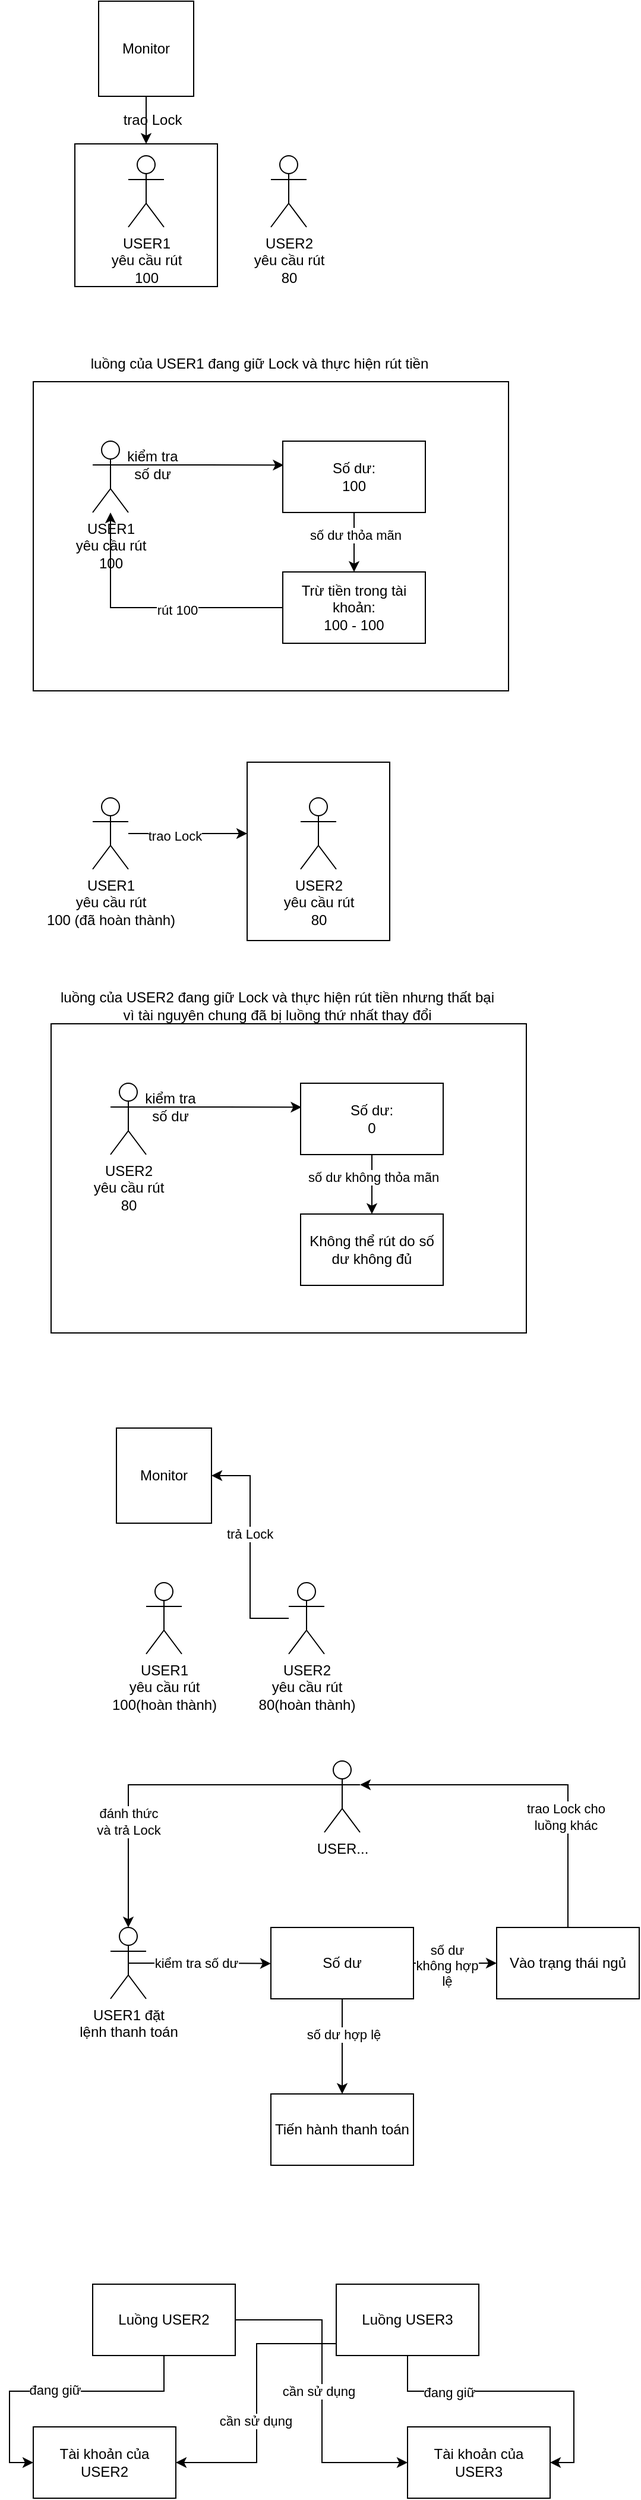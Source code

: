 <mxfile version="20.3.0" type="device"><diagram id="Vy4MacCrb301QjKu0-T7" name="Page-1"><mxGraphModel dx="1422" dy="880" grid="1" gridSize="10" guides="1" tooltips="1" connect="1" arrows="1" fold="1" page="1" pageScale="1" pageWidth="850" pageHeight="1100" math="0" shadow="0"><root><mxCell id="0"/><mxCell id="1" parent="0"/><mxCell id="_M1S3495VIPObPnh0V1J-35" value="" style="rounded=0;whiteSpace=wrap;html=1;" parent="1" vertex="1"><mxGeometry x="85" y="160" width="120" height="120" as="geometry"/></mxCell><mxCell id="_M1S3495VIPObPnh0V1J-30" value="" style="rounded=0;whiteSpace=wrap;html=1;" parent="1" vertex="1"><mxGeometry x="50" y="360" width="400" height="260" as="geometry"/></mxCell><mxCell id="_M1S3495VIPObPnh0V1J-23" style="edgeStyle=orthogonalEdgeStyle;rounded=0;orthogonalLoop=1;jettySize=auto;html=1;exitX=1;exitY=0.333;exitDx=0;exitDy=0;exitPerimeter=0;entryX=0.006;entryY=0.336;entryDx=0;entryDy=0;entryPerimeter=0;" parent="1" source="_M1S3495VIPObPnh0V1J-1" target="_M1S3495VIPObPnh0V1J-22" edge="1"><mxGeometry relative="1" as="geometry"/></mxCell><mxCell id="_M1S3495VIPObPnh0V1J-1" value="USER1&lt;br&gt;yêu cầu rút&lt;br&gt;100" style="shape=umlActor;verticalLabelPosition=bottom;verticalAlign=top;html=1;outlineConnect=0;" parent="1" vertex="1"><mxGeometry x="100" y="410" width="30" height="60" as="geometry"/></mxCell><mxCell id="_M1S3495VIPObPnh0V1J-26" value="" style="edgeStyle=orthogonalEdgeStyle;rounded=0;orthogonalLoop=1;jettySize=auto;html=1;" parent="1" source="_M1S3495VIPObPnh0V1J-22" target="_M1S3495VIPObPnh0V1J-25" edge="1"><mxGeometry relative="1" as="geometry"/></mxCell><mxCell id="_M1S3495VIPObPnh0V1J-27" value="số dư thỏa mãn" style="edgeLabel;html=1;align=center;verticalAlign=middle;resizable=0;points=[];" parent="_M1S3495VIPObPnh0V1J-26" vertex="1" connectable="0"><mxGeometry x="-0.24" y="1" relative="1" as="geometry"><mxPoint as="offset"/></mxGeometry></mxCell><mxCell id="_M1S3495VIPObPnh0V1J-22" value="Số dư:&lt;br&gt;100" style="rounded=0;whiteSpace=wrap;html=1;" parent="1" vertex="1"><mxGeometry x="260" y="410" width="120" height="60" as="geometry"/></mxCell><mxCell id="_M1S3495VIPObPnh0V1J-24" value="kiểm tra&lt;br&gt;số dư" style="text;html=1;align=center;verticalAlign=middle;resizable=0;points=[];autosize=1;strokeColor=none;fillColor=none;" parent="1" vertex="1"><mxGeometry x="115" y="410" width="70" height="40" as="geometry"/></mxCell><mxCell id="_M1S3495VIPObPnh0V1J-28" style="edgeStyle=orthogonalEdgeStyle;rounded=0;orthogonalLoop=1;jettySize=auto;html=1;" parent="1" source="_M1S3495VIPObPnh0V1J-25" target="_M1S3495VIPObPnh0V1J-1" edge="1"><mxGeometry relative="1" as="geometry"/></mxCell><mxCell id="_M1S3495VIPObPnh0V1J-29" value="rút 100" style="edgeLabel;html=1;align=center;verticalAlign=middle;resizable=0;points=[];" parent="_M1S3495VIPObPnh0V1J-28" vertex="1" connectable="0"><mxGeometry x="-0.204" y="2" relative="1" as="geometry"><mxPoint as="offset"/></mxGeometry></mxCell><mxCell id="_M1S3495VIPObPnh0V1J-25" value="Trừ tiền trong tài khoản:&lt;br&gt;100 - 100" style="rounded=0;whiteSpace=wrap;html=1;" parent="1" vertex="1"><mxGeometry x="260" y="520" width="120" height="60" as="geometry"/></mxCell><mxCell id="_M1S3495VIPObPnh0V1J-31" value="luồng của USER1 đang giữ Lock và thực hiện rút tiền" style="text;html=1;align=center;verticalAlign=middle;resizable=0;points=[];autosize=1;strokeColor=none;fillColor=none;" parent="1" vertex="1"><mxGeometry x="85" y="330" width="310" height="30" as="geometry"/></mxCell><mxCell id="_M1S3495VIPObPnh0V1J-36" style="edgeStyle=orthogonalEdgeStyle;rounded=0;orthogonalLoop=1;jettySize=auto;html=1;" parent="1" source="_M1S3495VIPObPnh0V1J-32" target="_M1S3495VIPObPnh0V1J-35" edge="1"><mxGeometry relative="1" as="geometry"/></mxCell><mxCell id="_M1S3495VIPObPnh0V1J-32" value="Monitor" style="whiteSpace=wrap;html=1;aspect=fixed;" parent="1" vertex="1"><mxGeometry x="105" y="40" width="80" height="80" as="geometry"/></mxCell><mxCell id="_M1S3495VIPObPnh0V1J-33" value="USER1&lt;br&gt;yêu cầu rút&lt;br&gt;100" style="shape=umlActor;verticalLabelPosition=bottom;verticalAlign=top;html=1;outlineConnect=0;" parent="1" vertex="1"><mxGeometry x="130" y="170" width="30" height="60" as="geometry"/></mxCell><mxCell id="_M1S3495VIPObPnh0V1J-34" value="USER2&lt;br&gt;yêu cầu rút&lt;br&gt;80" style="shape=umlActor;verticalLabelPosition=bottom;verticalAlign=top;html=1;outlineConnect=0;" parent="1" vertex="1"><mxGeometry x="250" y="170" width="30" height="60" as="geometry"/></mxCell><mxCell id="_M1S3495VIPObPnh0V1J-37" value="trao Lock" style="text;html=1;align=center;verticalAlign=middle;resizable=0;points=[];autosize=1;strokeColor=none;fillColor=none;" parent="1" vertex="1"><mxGeometry x="115" y="125" width="70" height="30" as="geometry"/></mxCell><mxCell id="_M1S3495VIPObPnh0V1J-40" style="edgeStyle=orthogonalEdgeStyle;rounded=0;orthogonalLoop=1;jettySize=auto;html=1;" parent="1" source="_M1S3495VIPObPnh0V1J-39" edge="1"><mxGeometry relative="1" as="geometry"><mxPoint x="230" y="740" as="targetPoint"/></mxGeometry></mxCell><mxCell id="_M1S3495VIPObPnh0V1J-42" value="trao Lock" style="edgeLabel;html=1;align=center;verticalAlign=middle;resizable=0;points=[];" parent="_M1S3495VIPObPnh0V1J-40" vertex="1" connectable="0"><mxGeometry x="-0.227" y="-2" relative="1" as="geometry"><mxPoint as="offset"/></mxGeometry></mxCell><mxCell id="_M1S3495VIPObPnh0V1J-39" value="USER1&lt;br&gt;yêu cầu rút&lt;br&gt;100 (đã hoàn thành)" style="shape=umlActor;verticalLabelPosition=bottom;verticalAlign=top;html=1;outlineConnect=0;" parent="1" vertex="1"><mxGeometry x="100" y="710" width="30" height="60" as="geometry"/></mxCell><mxCell id="_M1S3495VIPObPnh0V1J-41" value="" style="rounded=0;whiteSpace=wrap;html=1;" parent="1" vertex="1"><mxGeometry x="230" y="680" width="120" height="150" as="geometry"/></mxCell><mxCell id="_M1S3495VIPObPnh0V1J-43" value="USER2&lt;br&gt;yêu cầu rút&lt;br&gt;80" style="shape=umlActor;verticalLabelPosition=bottom;verticalAlign=top;html=1;outlineConnect=0;" parent="1" vertex="1"><mxGeometry x="275" y="710" width="30" height="60" as="geometry"/></mxCell><mxCell id="_M1S3495VIPObPnh0V1J-44" value="" style="rounded=0;whiteSpace=wrap;html=1;" parent="1" vertex="1"><mxGeometry x="65" y="900" width="400" height="260" as="geometry"/></mxCell><mxCell id="_M1S3495VIPObPnh0V1J-45" style="edgeStyle=orthogonalEdgeStyle;rounded=0;orthogonalLoop=1;jettySize=auto;html=1;exitX=1;exitY=0.333;exitDx=0;exitDy=0;exitPerimeter=0;entryX=0.006;entryY=0.336;entryDx=0;entryDy=0;entryPerimeter=0;" parent="1" source="_M1S3495VIPObPnh0V1J-46" target="_M1S3495VIPObPnh0V1J-49" edge="1"><mxGeometry relative="1" as="geometry"/></mxCell><mxCell id="_M1S3495VIPObPnh0V1J-46" value="USER2&lt;br&gt;yêu cầu rút&lt;br&gt;80" style="shape=umlActor;verticalLabelPosition=bottom;verticalAlign=top;html=1;outlineConnect=0;" parent="1" vertex="1"><mxGeometry x="115" y="950" width="30" height="60" as="geometry"/></mxCell><mxCell id="_M1S3495VIPObPnh0V1J-47" value="" style="edgeStyle=orthogonalEdgeStyle;rounded=0;orthogonalLoop=1;jettySize=auto;html=1;" parent="1" source="_M1S3495VIPObPnh0V1J-49" edge="1"><mxGeometry relative="1" as="geometry"><mxPoint x="335" y="1060" as="targetPoint"/></mxGeometry></mxCell><mxCell id="_M1S3495VIPObPnh0V1J-48" value="số dư không thỏa mãn" style="edgeLabel;html=1;align=center;verticalAlign=middle;resizable=0;points=[];" parent="_M1S3495VIPObPnh0V1J-47" vertex="1" connectable="0"><mxGeometry x="-0.24" y="1" relative="1" as="geometry"><mxPoint as="offset"/></mxGeometry></mxCell><mxCell id="_M1S3495VIPObPnh0V1J-49" value="Số dư:&lt;br&gt;0" style="rounded=0;whiteSpace=wrap;html=1;" parent="1" vertex="1"><mxGeometry x="275" y="950" width="120" height="60" as="geometry"/></mxCell><mxCell id="_M1S3495VIPObPnh0V1J-50" value="kiểm tra&lt;br&gt;số dư" style="text;html=1;align=center;verticalAlign=middle;resizable=0;points=[];autosize=1;strokeColor=none;fillColor=none;" parent="1" vertex="1"><mxGeometry x="130" y="950" width="70" height="40" as="geometry"/></mxCell><mxCell id="_M1S3495VIPObPnh0V1J-54" value="luồng của USER2 đang giữ Lock và thực hiện rút tiền nhưng thất bại&lt;br&gt;vì tài nguyên chung đã bị luồng thứ nhất thay đổi" style="text;html=1;align=center;verticalAlign=middle;resizable=0;points=[];autosize=1;strokeColor=none;fillColor=none;" parent="1" vertex="1"><mxGeometry x="60" y="865" width="390" height="40" as="geometry"/></mxCell><mxCell id="_M1S3495VIPObPnh0V1J-56" value="Không thể rút do số dư không đủ" style="rounded=0;whiteSpace=wrap;html=1;" parent="1" vertex="1"><mxGeometry x="275" y="1060" width="120" height="60" as="geometry"/></mxCell><mxCell id="_M1S3495VIPObPnh0V1J-59" value="Monitor" style="whiteSpace=wrap;html=1;aspect=fixed;" parent="1" vertex="1"><mxGeometry x="120" y="1240" width="80" height="80" as="geometry"/></mxCell><mxCell id="_M1S3495VIPObPnh0V1J-60" value="USER1&lt;br&gt;yêu cầu rút&lt;br&gt;100(hoàn thành)" style="shape=umlActor;verticalLabelPosition=bottom;verticalAlign=top;html=1;outlineConnect=0;" parent="1" vertex="1"><mxGeometry x="145" y="1370" width="30" height="60" as="geometry"/></mxCell><mxCell id="_M1S3495VIPObPnh0V1J-63" style="edgeStyle=orthogonalEdgeStyle;rounded=0;orthogonalLoop=1;jettySize=auto;html=1;entryX=1;entryY=0.5;entryDx=0;entryDy=0;" parent="1" source="_M1S3495VIPObPnh0V1J-61" target="_M1S3495VIPObPnh0V1J-59" edge="1"><mxGeometry relative="1" as="geometry"/></mxCell><mxCell id="_M1S3495VIPObPnh0V1J-64" value="trả Lock" style="edgeLabel;html=1;align=center;verticalAlign=middle;resizable=0;points=[];" parent="_M1S3495VIPObPnh0V1J-63" vertex="1" connectable="0"><mxGeometry x="0.119" y="1" relative="1" as="geometry"><mxPoint as="offset"/></mxGeometry></mxCell><mxCell id="_M1S3495VIPObPnh0V1J-61" value="USER2&lt;br&gt;yêu cầu rút&lt;br&gt;80(hoàn thành)" style="shape=umlActor;verticalLabelPosition=bottom;verticalAlign=top;html=1;outlineConnect=0;" parent="1" vertex="1"><mxGeometry x="265" y="1370" width="30" height="60" as="geometry"/></mxCell><mxCell id="_M1S3495VIPObPnh0V1J-68" style="edgeStyle=orthogonalEdgeStyle;rounded=0;orthogonalLoop=1;jettySize=auto;html=1;exitX=0.5;exitY=0.5;exitDx=0;exitDy=0;exitPerimeter=0;" parent="1" source="_M1S3495VIPObPnh0V1J-65" edge="1"><mxGeometry relative="1" as="geometry"><mxPoint x="250" y="1690.333" as="targetPoint"/></mxGeometry></mxCell><mxCell id="_M1S3495VIPObPnh0V1J-69" value="kiểm tra số dư" style="edgeLabel;html=1;align=center;verticalAlign=middle;resizable=0;points=[];" parent="_M1S3495VIPObPnh0V1J-68" vertex="1" connectable="0"><mxGeometry x="-0.158" relative="1" as="geometry"><mxPoint x="6" as="offset"/></mxGeometry></mxCell><mxCell id="_M1S3495VIPObPnh0V1J-65" value="USER1 đặt&lt;br&gt;lệnh thanh toán" style="shape=umlActor;verticalLabelPosition=bottom;verticalAlign=top;html=1;outlineConnect=0;" parent="1" vertex="1"><mxGeometry x="115" y="1660" width="30" height="60" as="geometry"/></mxCell><mxCell id="_M1S3495VIPObPnh0V1J-71" style="edgeStyle=orthogonalEdgeStyle;rounded=0;orthogonalLoop=1;jettySize=auto;html=1;" parent="1" source="_M1S3495VIPObPnh0V1J-70" edge="1"><mxGeometry relative="1" as="geometry"><mxPoint x="310" y="1800" as="targetPoint"/></mxGeometry></mxCell><mxCell id="_M1S3495VIPObPnh0V1J-72" value="số dư hợp lệ" style="edgeLabel;html=1;align=center;verticalAlign=middle;resizable=0;points=[];" parent="_M1S3495VIPObPnh0V1J-71" vertex="1" connectable="0"><mxGeometry x="-0.258" y="1" relative="1" as="geometry"><mxPoint as="offset"/></mxGeometry></mxCell><mxCell id="_M1S3495VIPObPnh0V1J-74" style="edgeStyle=orthogonalEdgeStyle;rounded=0;orthogonalLoop=1;jettySize=auto;html=1;" parent="1" source="_M1S3495VIPObPnh0V1J-70" edge="1"><mxGeometry relative="1" as="geometry"><mxPoint x="440" y="1690" as="targetPoint"/></mxGeometry></mxCell><mxCell id="_M1S3495VIPObPnh0V1J-76" value="số dư&lt;br&gt;không hợp&lt;br&gt;lệ" style="edgeLabel;html=1;align=center;verticalAlign=middle;resizable=0;points=[];" parent="_M1S3495VIPObPnh0V1J-74" vertex="1" connectable="0"><mxGeometry x="-0.219" y="-2" relative="1" as="geometry"><mxPoint as="offset"/></mxGeometry></mxCell><mxCell id="_M1S3495VIPObPnh0V1J-70" value="Số dư" style="rounded=0;whiteSpace=wrap;html=1;" parent="1" vertex="1"><mxGeometry x="250" y="1660" width="120" height="60" as="geometry"/></mxCell><mxCell id="_M1S3495VIPObPnh0V1J-73" value="Tiến hành thanh toán" style="rounded=0;whiteSpace=wrap;html=1;" parent="1" vertex="1"><mxGeometry x="250" y="1800" width="120" height="60" as="geometry"/></mxCell><mxCell id="_M1S3495VIPObPnh0V1J-79" style="edgeStyle=orthogonalEdgeStyle;rounded=0;orthogonalLoop=1;jettySize=auto;html=1;entryX=1;entryY=0.333;entryDx=0;entryDy=0;entryPerimeter=0;" parent="1" source="_M1S3495VIPObPnh0V1J-75" target="_M1S3495VIPObPnh0V1J-78" edge="1"><mxGeometry relative="1" as="geometry"><Array as="points"><mxPoint x="500" y="1540"/></Array></mxGeometry></mxCell><mxCell id="_M1S3495VIPObPnh0V1J-80" value="trao Lock cho&lt;br&gt;luồng khác" style="edgeLabel;html=1;align=center;verticalAlign=middle;resizable=0;points=[];" parent="_M1S3495VIPObPnh0V1J-79" vertex="1" connectable="0"><mxGeometry x="-0.365" y="2" relative="1" as="geometry"><mxPoint as="offset"/></mxGeometry></mxCell><mxCell id="_M1S3495VIPObPnh0V1J-75" value="Vào trạng thái ngủ" style="rounded=0;whiteSpace=wrap;html=1;" parent="1" vertex="1"><mxGeometry x="440" y="1660" width="120" height="60" as="geometry"/></mxCell><mxCell id="_M1S3495VIPObPnh0V1J-81" style="edgeStyle=orthogonalEdgeStyle;rounded=0;orthogonalLoop=1;jettySize=auto;html=1;" parent="1" source="_M1S3495VIPObPnh0V1J-78" target="_M1S3495VIPObPnh0V1J-65" edge="1"><mxGeometry relative="1" as="geometry"><Array as="points"><mxPoint x="130" y="1540"/></Array></mxGeometry></mxCell><mxCell id="_M1S3495VIPObPnh0V1J-82" value="đánh thức&lt;br&gt;và trả Lock" style="edgeLabel;html=1;align=center;verticalAlign=middle;resizable=0;points=[];" parent="_M1S3495VIPObPnh0V1J-81" vertex="1" connectable="0"><mxGeometry x="0.377" relative="1" as="geometry"><mxPoint as="offset"/></mxGeometry></mxCell><mxCell id="_M1S3495VIPObPnh0V1J-78" value="USER..." style="shape=umlActor;verticalLabelPosition=bottom;verticalAlign=top;html=1;outlineConnect=0;" parent="1" vertex="1"><mxGeometry x="295" y="1520" width="30" height="60" as="geometry"/></mxCell><mxCell id="_M1S3495VIPObPnh0V1J-87" style="edgeStyle=orthogonalEdgeStyle;rounded=0;orthogonalLoop=1;jettySize=auto;html=1;entryX=0;entryY=0.5;entryDx=0;entryDy=0;" parent="1" source="_M1S3495VIPObPnh0V1J-83" target="_M1S3495VIPObPnh0V1J-86" edge="1"><mxGeometry relative="1" as="geometry"><Array as="points"><mxPoint x="293" y="1990"/><mxPoint x="293" y="2110"/></Array></mxGeometry></mxCell><mxCell id="_M1S3495VIPObPnh0V1J-91" style="edgeStyle=orthogonalEdgeStyle;rounded=0;orthogonalLoop=1;jettySize=auto;html=1;entryX=0;entryY=0.5;entryDx=0;entryDy=0;" parent="1" source="_M1S3495VIPObPnh0V1J-83" target="_M1S3495VIPObPnh0V1J-85" edge="1"><mxGeometry relative="1" as="geometry"/></mxCell><mxCell id="_M1S3495VIPObPnh0V1J-92" value="đang giữ" style="edgeLabel;html=1;align=center;verticalAlign=middle;resizable=0;points=[];" parent="_M1S3495VIPObPnh0V1J-91" vertex="1" connectable="0"><mxGeometry x="0.022" y="-1" relative="1" as="geometry"><mxPoint as="offset"/></mxGeometry></mxCell><mxCell id="_M1S3495VIPObPnh0V1J-83" value="Luồng USER2" style="rounded=0;whiteSpace=wrap;html=1;" parent="1" vertex="1"><mxGeometry x="100" y="1960" width="120" height="60" as="geometry"/></mxCell><mxCell id="_M1S3495VIPObPnh0V1J-88" style="edgeStyle=orthogonalEdgeStyle;rounded=0;orthogonalLoop=1;jettySize=auto;html=1;entryX=1;entryY=0.5;entryDx=0;entryDy=0;" parent="1" source="_M1S3495VIPObPnh0V1J-84" target="_M1S3495VIPObPnh0V1J-85" edge="1"><mxGeometry relative="1" as="geometry"><Array as="points"><mxPoint x="238" y="2010"/><mxPoint x="238" y="2110"/></Array></mxGeometry></mxCell><mxCell id="_M1S3495VIPObPnh0V1J-89" value="cần sử dụng" style="edgeLabel;html=1;align=center;verticalAlign=middle;resizable=0;points=[];" parent="_M1S3495VIPObPnh0V1J-88" vertex="1" connectable="0"><mxGeometry x="0.123" y="-1" relative="1" as="geometry"><mxPoint as="offset"/></mxGeometry></mxCell><mxCell id="_M1S3495VIPObPnh0V1J-93" style="edgeStyle=orthogonalEdgeStyle;rounded=0;orthogonalLoop=1;jettySize=auto;html=1;entryX=1;entryY=0.5;entryDx=0;entryDy=0;" parent="1" source="_M1S3495VIPObPnh0V1J-84" target="_M1S3495VIPObPnh0V1J-86" edge="1"><mxGeometry relative="1" as="geometry"/></mxCell><mxCell id="_M1S3495VIPObPnh0V1J-94" value="đang giữ" style="edgeLabel;html=1;align=center;verticalAlign=middle;resizable=0;points=[];" parent="_M1S3495VIPObPnh0V1J-93" vertex="1" connectable="0"><mxGeometry x="-0.485" y="-1" relative="1" as="geometry"><mxPoint as="offset"/></mxGeometry></mxCell><mxCell id="_M1S3495VIPObPnh0V1J-84" value="Luồng USER3" style="rounded=0;whiteSpace=wrap;html=1;" parent="1" vertex="1"><mxGeometry x="305" y="1960" width="120" height="60" as="geometry"/></mxCell><mxCell id="_M1S3495VIPObPnh0V1J-85" value="Tài khoản của USER2" style="rounded=0;whiteSpace=wrap;html=1;" parent="1" vertex="1"><mxGeometry x="50" y="2080" width="120" height="60" as="geometry"/></mxCell><mxCell id="_M1S3495VIPObPnh0V1J-86" value="Tài khoản của USER3" style="rounded=0;whiteSpace=wrap;html=1;" parent="1" vertex="1"><mxGeometry x="365" y="2080" width="120" height="60" as="geometry"/></mxCell><mxCell id="_M1S3495VIPObPnh0V1J-90" value="cần sử dụng" style="edgeLabel;html=1;align=center;verticalAlign=middle;resizable=0;points=[];" parent="1" vertex="1" connectable="0"><mxGeometry x="290" y="2050" as="geometry"/></mxCell></root></mxGraphModel></diagram></mxfile>